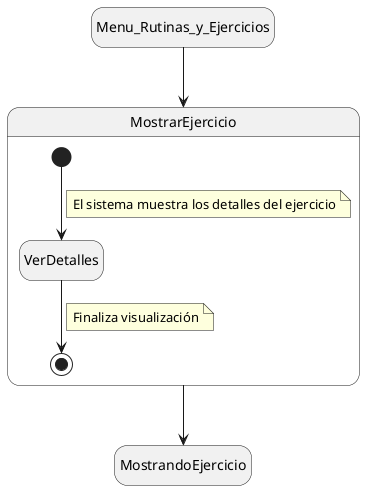 @startuml 

hide empty description

state Menu_Rutinas_y_Ejercicios
state MostrandoEjercicio
state MostrarEjercicio {
  [*] --> VerDetalles
  note on link
    El sistema muestra los detalles del ejercicio
  end note
 
  VerDetalles --> [*]
  note on link
    Finaliza visualización
  end note
}

Menu_Rutinas_y_Ejercicios --> MostrarEjercicio
MostrarEjercicio --> MostrandoEjercicio

@enduml
